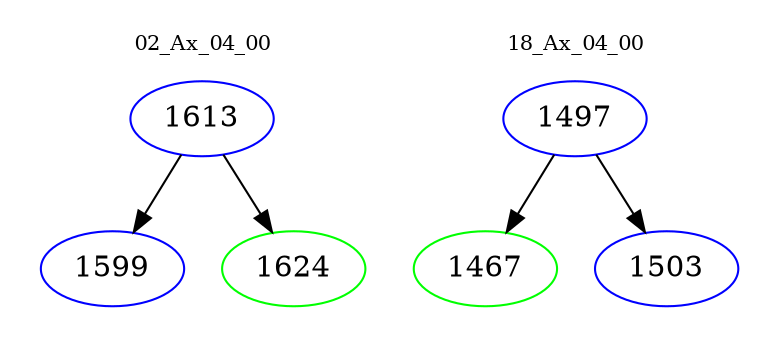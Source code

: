 digraph{
subgraph cluster_0 {
color = white
label = "02_Ax_04_00";
fontsize=10;
T0_1613 [label="1613", color="blue"]
T0_1613 -> T0_1599 [color="black"]
T0_1599 [label="1599", color="blue"]
T0_1613 -> T0_1624 [color="black"]
T0_1624 [label="1624", color="green"]
}
subgraph cluster_1 {
color = white
label = "18_Ax_04_00";
fontsize=10;
T1_1497 [label="1497", color="blue"]
T1_1497 -> T1_1467 [color="black"]
T1_1467 [label="1467", color="green"]
T1_1497 -> T1_1503 [color="black"]
T1_1503 [label="1503", color="blue"]
}
}
